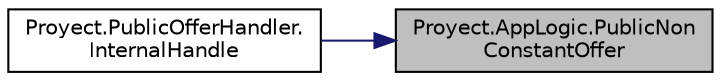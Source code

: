 digraph "Proyect.AppLogic.PublicNonConstantOffer"
{
 // INTERACTIVE_SVG=YES
 // LATEX_PDF_SIZE
  edge [fontname="Helvetica",fontsize="10",labelfontname="Helvetica",labelfontsize="10"];
  node [fontname="Helvetica",fontsize="10",shape=record];
  rankdir="RL";
  Node1 [label="Proyect.AppLogic.PublicNon\lConstantOffer",height=0.2,width=0.4,color="black", fillcolor="grey75", style="filled", fontcolor="black",tooltip="Publica una oferta no constnte de la compania que se le ingresa. Le delega la responsabilidad a compa..."];
  Node1 -> Node2 [dir="back",color="midnightblue",fontsize="10",style="solid",fontname="Helvetica"];
  Node2 [label="Proyect.PublicOfferHandler.\lInternalHandle",height=0.2,width=0.4,color="black", fillcolor="white", style="filled",URL="$classProyect_1_1PublicOfferHandler.html#a9f9ac66f8e31662acf5696f3f6ba639e",tooltip="Procesa el mensaje \"/registrar\" y retorna true; retorna false en caso contrario."];
}
